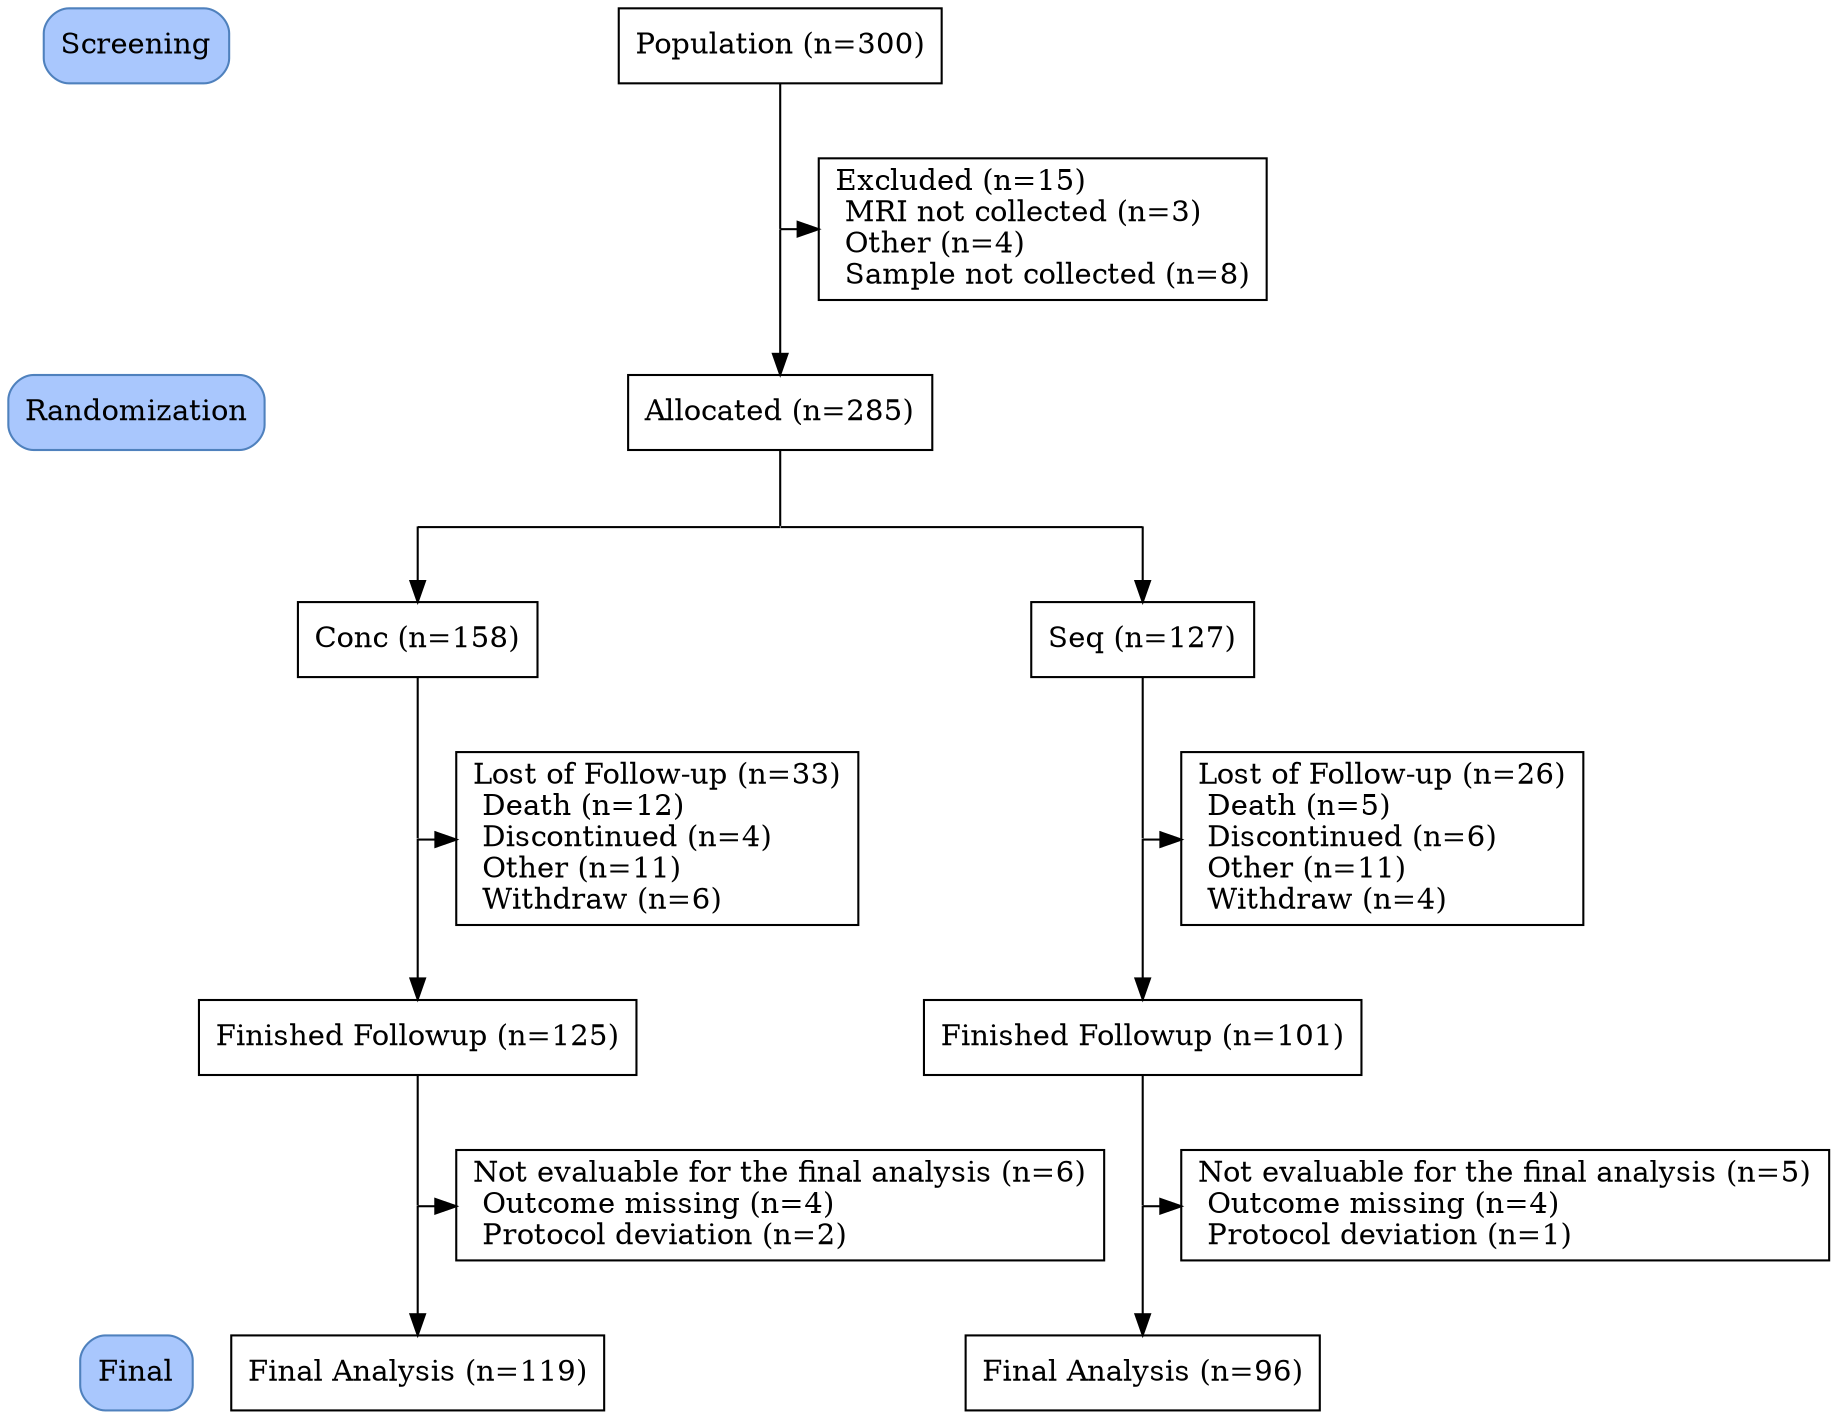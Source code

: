 digraph consort_diagram {
  graph [layout = dot, splines=ortho]

node [shape = rectangle, style = "rounded,filled", fillcolor = "#A9C7FD" color = "#4F81BD"]
label14 [label = "Screening"]
label15 [label = "Randomization"]
label16 [label = "Final"]


edge[style=invis];
label14 -> label15 -> label16;


# node definitions with substituted label text
  node [shape = rectangle, fillcolor = Biege, style="", fillcolor = "", color = ""]

node1 [label = "Population (n=300)" group=A1]
node2 [label = "Excluded (n=15)\l MRI not collected (n=3)\l Other (n=4)\l Sample not collected (n=8)\l"]
node3 [label = "Allocated (n=285)" group=A1]
node4 [label = "Conc (n=158)" group=B1]
node5 [label = "Seq (n=127)" group=B2]
node6 [label = "Lost of Follow-up (n=33)\l Death (n=12)\l Discontinued (n=4)\l Other (n=11)\l Withdraw (n=6)\l"]
node7 [label = "Lost of Follow-up (n=26)\l Death (n=5)\l Discontinued (n=6)\l Other (n=11)\l Withdraw (n=4)\l"]
node8 [label = "Finished Followup (n=125)" group=B1]
node9 [label = "Finished Followup (n=101)" group=B2]
node10 [label = "Not evaluable for the final analysis (n=6)\l Outcome missing (n=4)\l Protocol deviation (n=2)\l"]
node11 [label = "Not evaluable for the final analysis (n=5)\l Outcome missing (n=4)\l Protocol deviation (n=1)\l"]
node12 [label = "Final Analysis (n=119)" group=B1]
node13 [label = "Final Analysis (n=96)" group=B2]


## Invisible point node for joints

node [shape = point, width = 0, style=invis]

P1 [group=A1]
P2 [group=B1]
P3 [group=A1]
P4 [group=B2]
P5 [group=B1]
P6 [group=B2]
P7 [group=B1]
P8 [group=B2]

subgraph {
  rank = same; rankdir = LR; label14;  node1;
  }
subgraph {
  rank = same; rankdir = LR; P1; node2;
  }
subgraph {
  rank = same; rankdir = LR; P2; P3; P4;
  }
subgraph {
  rank = same; rankdir = LR; node4; node5;
  }
subgraph {
  rank = same; rankdir = LR; P5; node6;
  }
subgraph {
  rank = same; rankdir = LR; node8; node9;
  }
subgraph {
  rank = same; rankdir = LR; node6; node7;
  }
subgraph {
  rank = same; rankdir = LR; P6; node7;
  }
subgraph {
  rank = same; rankdir = LR; P7; node10;
  }
subgraph {
  rank = same; rankdir = LR; label16;  node12; node13;
  }
subgraph {
  rank = same; rankdir = LR; node10; node11;
  }
subgraph {
  rank = same; rankdir = LR; P8; node11;
  }
subgraph {
  rank = same; rankdir = LR; label15; node3;
  }

edge[style=""];

node1 -> P1 [arrowhead = none];
P1 -> node2;
P1 -> node3;
node3 -> P3 [arrowhead = none];
P2 -> node4;
P4 -> node5;
P2 -> P3 -> P4 [arrowhead = none];
node4 -> P5 [arrowhead = none];
P5 -> node6;
P5 -> node8;
node5 -> P6 [arrowhead = none];
P6 -> node7;
P6 -> node9;
node8 -> P7 [arrowhead = none];
P7 -> node10;
P7 -> node12;
node9 -> P8 [arrowhead = none];
P8 -> node11;
P8 -> node13;


}
